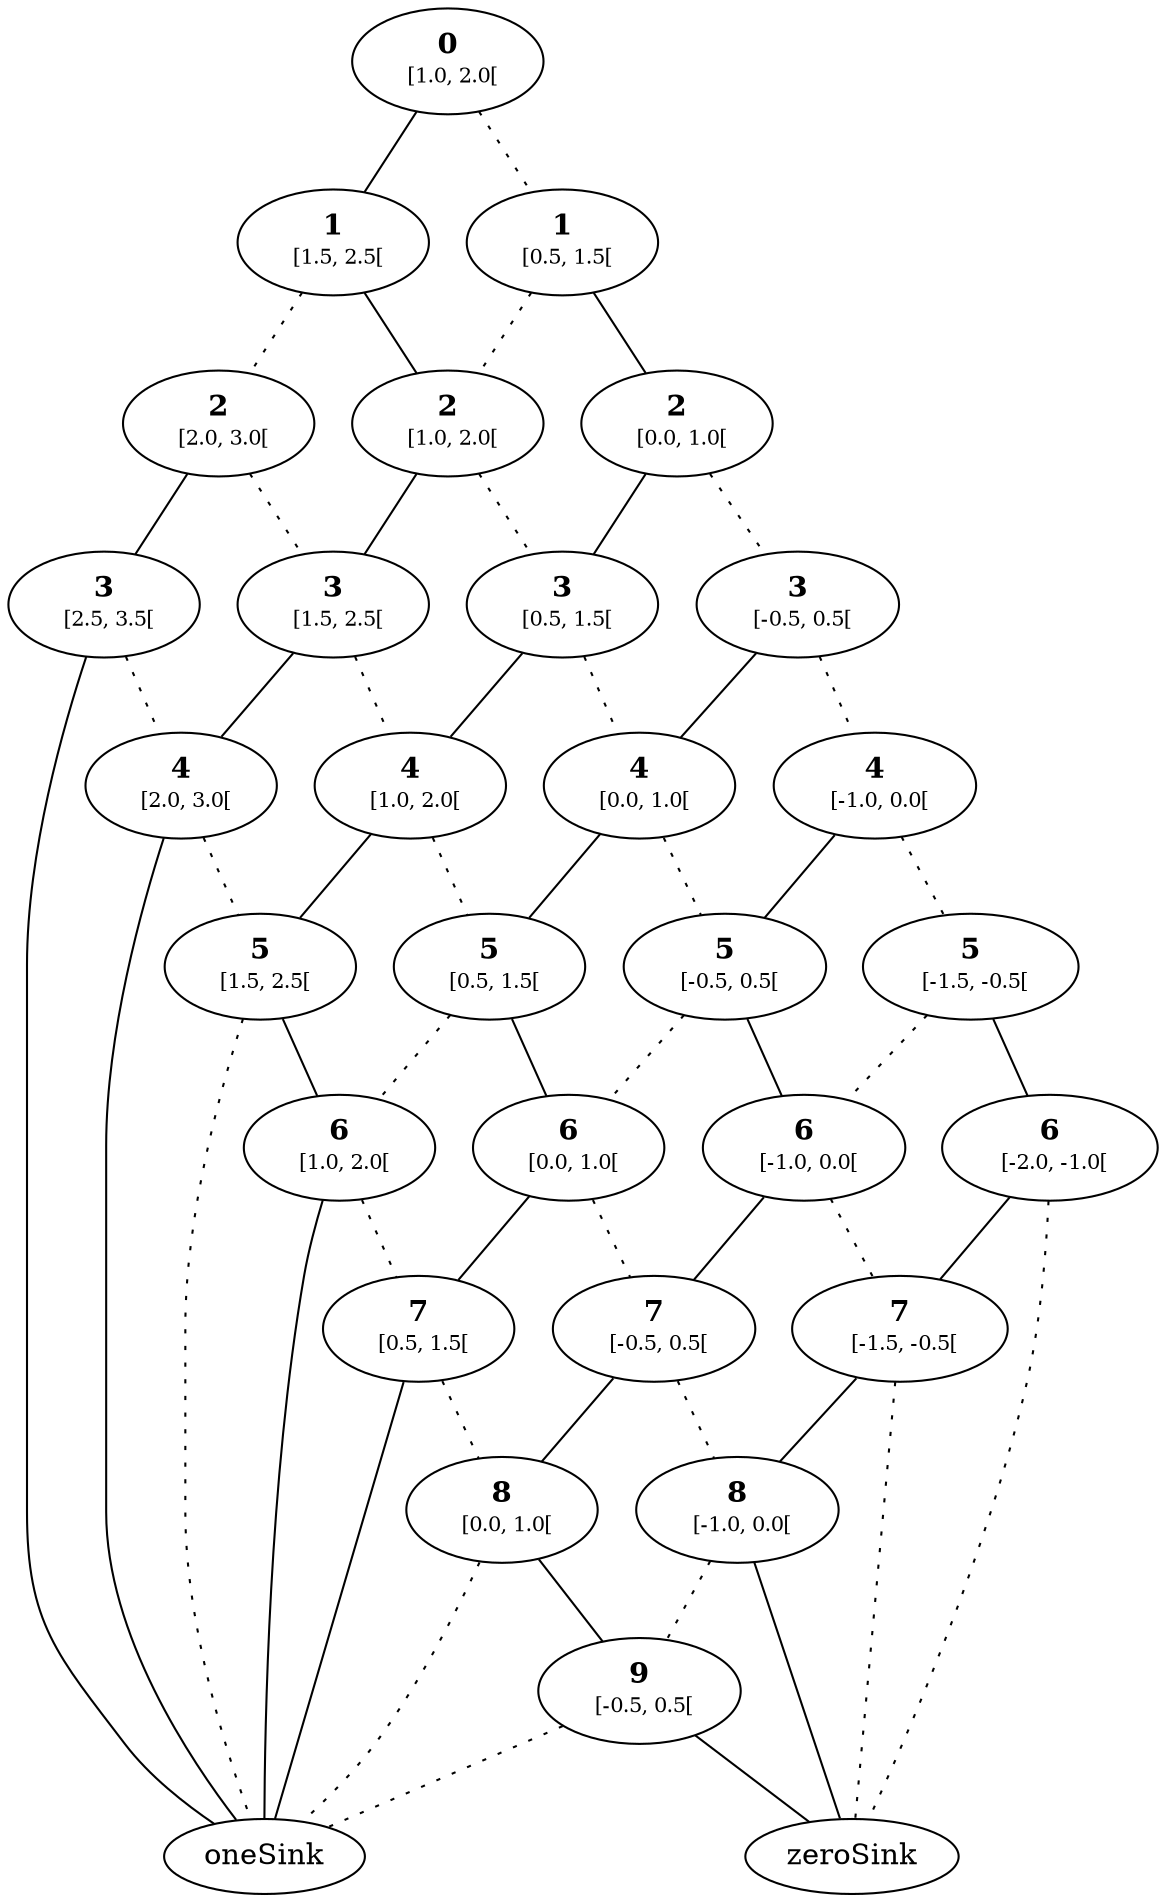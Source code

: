 digraph{
forcelabels=true;
0 [label=<<B>0</B><BR /> <FONT POINT-SIZE="10">[1.0, 2.0[</FONT>>];
0->12 [style=solid, arrowhead="none"];
0->11 [style=dotted, arrowhead="none"];
11 [label=<<B>1</B><BR /> <FONT POINT-SIZE="10">[0.5, 1.5[</FONT>>];
11->22 [style=solid, arrowhead="none"];
11->21 [style=dotted, arrowhead="none"];
12 [label=<<B>1</B><BR /> <FONT POINT-SIZE="10">[1.5, 2.5[</FONT>>];
12->21 [style=solid, arrowhead="none"];
12->23 [style=dotted, arrowhead="none"];
21 [label=<<B>2</B><BR /> <FONT POINT-SIZE="10">[1.0, 2.0[</FONT>>];
21->32 [style=solid, arrowhead="none"];
21->31 [style=dotted, arrowhead="none"];
22 [label=<<B>2</B><BR /> <FONT POINT-SIZE="10">[0.0, 1.0[</FONT>>];
22->31 [style=solid, arrowhead="none"];
22->33 [style=dotted, arrowhead="none"];
23 [label=<<B>2</B><BR /> <FONT POINT-SIZE="10">[2.0, 3.0[</FONT>>];
23->34 [style=solid, arrowhead="none"];
23->32 [style=dotted, arrowhead="none"];
31 [label=<<B>3</B><BR /> <FONT POINT-SIZE="10">[0.5, 1.5[</FONT>>];
31->42 [style=solid, arrowhead="none"];
31->41 [style=dotted, arrowhead="none"];
32 [label=<<B>3</B><BR /> <FONT POINT-SIZE="10">[1.5, 2.5[</FONT>>];
32->43 [style=solid, arrowhead="none"];
32->42 [style=dotted, arrowhead="none"];
33 [label=<<B>3</B><BR /> <FONT POINT-SIZE="10">[-0.5, 0.5[</FONT>>];
33->41 [style=solid, arrowhead="none"];
33->44 [style=dotted, arrowhead="none"];
34 [label=<<B>3</B><BR /> <FONT POINT-SIZE="10">[2.5, 3.5[</FONT>>];
34->oneSink [style=solid, arrowhead="none"];
34->43 [style=dotted, arrowhead="none"];
41 [label=<<B>4</B><BR /> <FONT POINT-SIZE="10">[0.0, 1.0[</FONT>>];
41->52 [style=solid, arrowhead="none"];
41->51 [style=dotted, arrowhead="none"];
42 [label=<<B>4</B><BR /> <FONT POINT-SIZE="10">[1.0, 2.0[</FONT>>];
42->53 [style=solid, arrowhead="none"];
42->52 [style=dotted, arrowhead="none"];
43 [label=<<B>4</B><BR /> <FONT POINT-SIZE="10">[2.0, 3.0[</FONT>>];
43->oneSink [style=solid, arrowhead="none"];
43->53 [style=dotted, arrowhead="none"];
44 [label=<<B>4</B><BR /> <FONT POINT-SIZE="10">[-1.0, 0.0[</FONT>>];
44->51 [style=solid, arrowhead="none"];
44->54 [style=dotted, arrowhead="none"];
51 [label=<<B>5</B><BR /> <FONT POINT-SIZE="10">[-0.5, 0.5[</FONT>>];
51->62 [style=solid, arrowhead="none"];
51->61 [style=dotted, arrowhead="none"];
52 [label=<<B>5</B><BR /> <FONT POINT-SIZE="10">[0.5, 1.5[</FONT>>];
52->61 [style=solid, arrowhead="none"];
52->63 [style=dotted, arrowhead="none"];
53 [label=<<B>5</B><BR /> <FONT POINT-SIZE="10">[1.5, 2.5[</FONT>>];
53->63 [style=solid, arrowhead="none"];
53->oneSink [style=dotted, arrowhead="none"];
54 [label=<<B>5</B><BR /> <FONT POINT-SIZE="10">[-1.5, -0.5[</FONT>>];
54->64 [style=solid, arrowhead="none"];
54->62 [style=dotted, arrowhead="none"];
61 [label=<<B>6</B><BR /> <FONT POINT-SIZE="10">[0.0, 1.0[</FONT>>];
61->72 [style=solid, arrowhead="none"];
61->71 [style=dotted, arrowhead="none"];
62 [label=<<B>6</B><BR /> <FONT POINT-SIZE="10">[-1.0, 0.0[</FONT>>];
62->71 [style=solid, arrowhead="none"];
62->73 [style=dotted, arrowhead="none"];
63 [label=<<B>6</B><BR /> <FONT POINT-SIZE="10">[1.0, 2.0[</FONT>>];
63->oneSink [style=solid, arrowhead="none"];
63->72 [style=dotted, arrowhead="none"];
64 [label=<<B>6</B><BR /> <FONT POINT-SIZE="10">[-2.0, -1.0[</FONT>>];
64->73 [style=solid, arrowhead="none"];
64->zeroSink [style=dotted, arrowhead="none"];
71 [label=<<B>7</B><BR /> <FONT POINT-SIZE="10">[-0.5, 0.5[</FONT>>];
71->82 [style=solid, arrowhead="none"];
71->81 [style=dotted, arrowhead="none"];
72 [label=<<B>7</B><BR /> <FONT POINT-SIZE="10">[0.5, 1.5[</FONT>>];
72->oneSink [style=solid, arrowhead="none"];
72->82 [style=dotted, arrowhead="none"];
73 [label=<<B>7</B><BR /> <FONT POINT-SIZE="10">[-1.5, -0.5[</FONT>>];
73->81 [style=solid, arrowhead="none"];
73->zeroSink [style=dotted, arrowhead="none"];
81 [label=<<B>8</B><BR /> <FONT POINT-SIZE="10">[-1.0, 0.0[</FONT>>];
81->zeroSink [style=solid, arrowhead="none"];
81->91 [style=dotted, arrowhead="none"];
82 [label=<<B>8</B><BR /> <FONT POINT-SIZE="10">[0.0, 1.0[</FONT>>];
82->91 [style=solid, arrowhead="none"];
82->oneSink [style=dotted, arrowhead="none"];
91 [label=<<B>9</B><BR /> <FONT POINT-SIZE="10">[-0.5, 0.5[</FONT>>];
91->zeroSink [style=solid, arrowhead="none"];
91->oneSink [style=dotted, arrowhead="none"];
}